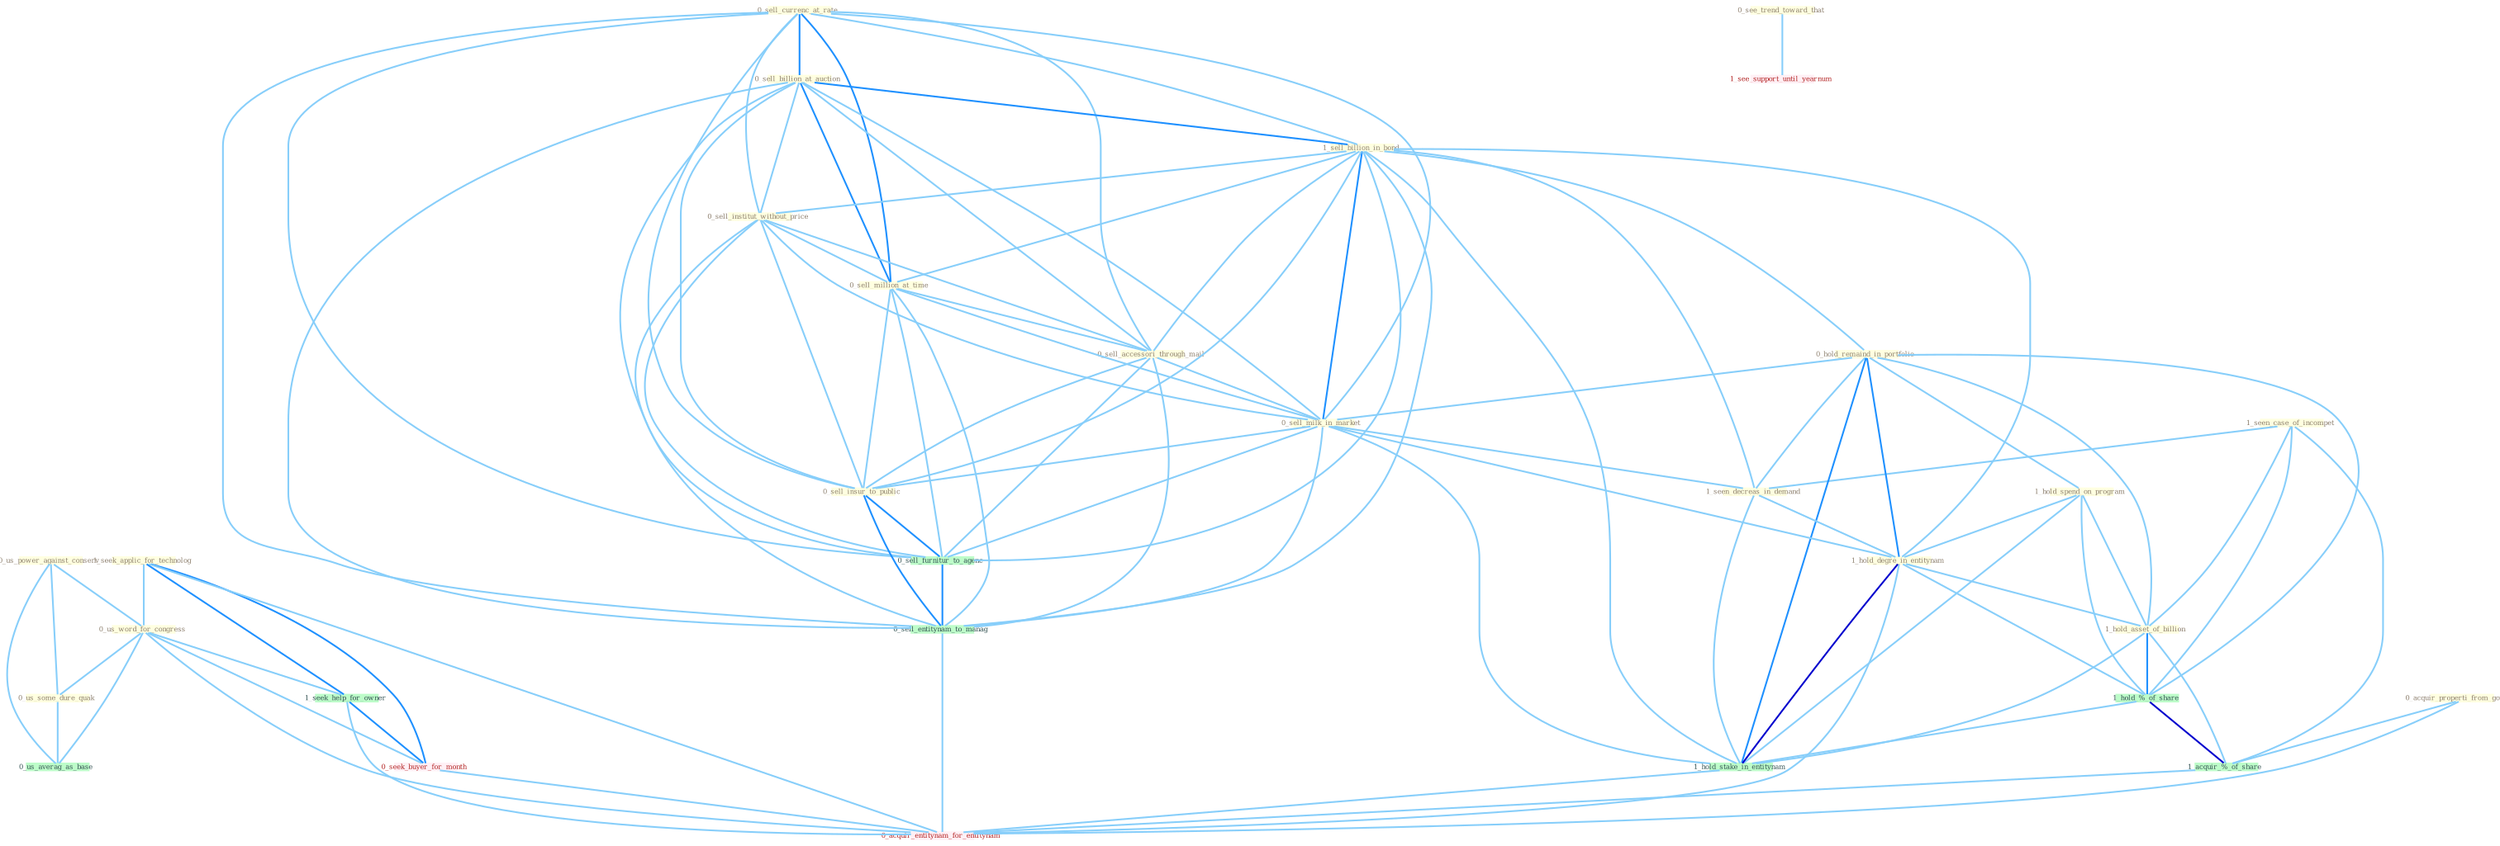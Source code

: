 Graph G{ 
    node
    [shape=polygon,style=filled,width=.5,height=.06,color="#BDFCC9",fixedsize=true,fontsize=4,
    fontcolor="#2f4f4f"];
    {node
    [color="#ffffe0", fontcolor="#8b7d6b"] "0_us_power_against_conserv " "0_sell_currenc_at_rate " "0_sell_billion_at_auction " "1_seek_applic_for_technolog " "1_sell_billion_in_bond " "0_us_word_for_congress " "1_seen_case_of_incompet " "0_sell_institut_without_price " "0_sell_million_at_time " "0_hold_remaind_in_portfolio " "0_sell_accessori_through_mail " "1_hold_spend_on_program " "0_sell_milk_in_market " "0_acquir_properti_from_govern " "1_seen_decreas_in_demand " "1_hold_degre_in_entitynam " "0_sell_insur_to_public " "0_us_some_dure_quak " "0_see_trend_toward_that " "1_hold_asset_of_billion "}
{node [color="#fff0f5", fontcolor="#b22222"] "0_seek_buyer_for_month " "1_see_support_until_yearnum " "0_acquir_entitynam_for_entitynam "}
edge [color="#B0E2FF"];

	"0_us_power_against_conserv " -- "0_us_word_for_congress " [w="1", color="#87cefa" ];
	"0_us_power_against_conserv " -- "0_us_some_dure_quak " [w="1", color="#87cefa" ];
	"0_us_power_against_conserv " -- "0_us_averag_as_base " [w="1", color="#87cefa" ];
	"0_sell_currenc_at_rate " -- "0_sell_billion_at_auction " [w="2", color="#1e90ff" , len=0.8];
	"0_sell_currenc_at_rate " -- "1_sell_billion_in_bond " [w="1", color="#87cefa" ];
	"0_sell_currenc_at_rate " -- "0_sell_institut_without_price " [w="1", color="#87cefa" ];
	"0_sell_currenc_at_rate " -- "0_sell_million_at_time " [w="2", color="#1e90ff" , len=0.8];
	"0_sell_currenc_at_rate " -- "0_sell_accessori_through_mail " [w="1", color="#87cefa" ];
	"0_sell_currenc_at_rate " -- "0_sell_milk_in_market " [w="1", color="#87cefa" ];
	"0_sell_currenc_at_rate " -- "0_sell_insur_to_public " [w="1", color="#87cefa" ];
	"0_sell_currenc_at_rate " -- "0_sell_furnitur_to_agenc " [w="1", color="#87cefa" ];
	"0_sell_currenc_at_rate " -- "0_sell_entitynam_to_manag " [w="1", color="#87cefa" ];
	"0_sell_billion_at_auction " -- "1_sell_billion_in_bond " [w="2", color="#1e90ff" , len=0.8];
	"0_sell_billion_at_auction " -- "0_sell_institut_without_price " [w="1", color="#87cefa" ];
	"0_sell_billion_at_auction " -- "0_sell_million_at_time " [w="2", color="#1e90ff" , len=0.8];
	"0_sell_billion_at_auction " -- "0_sell_accessori_through_mail " [w="1", color="#87cefa" ];
	"0_sell_billion_at_auction " -- "0_sell_milk_in_market " [w="1", color="#87cefa" ];
	"0_sell_billion_at_auction " -- "0_sell_insur_to_public " [w="1", color="#87cefa" ];
	"0_sell_billion_at_auction " -- "0_sell_furnitur_to_agenc " [w="1", color="#87cefa" ];
	"0_sell_billion_at_auction " -- "0_sell_entitynam_to_manag " [w="1", color="#87cefa" ];
	"1_seek_applic_for_technolog " -- "0_us_word_for_congress " [w="1", color="#87cefa" ];
	"1_seek_applic_for_technolog " -- "1_seek_help_for_owner " [w="2", color="#1e90ff" , len=0.8];
	"1_seek_applic_for_technolog " -- "0_seek_buyer_for_month " [w="2", color="#1e90ff" , len=0.8];
	"1_seek_applic_for_technolog " -- "0_acquir_entitynam_for_entitynam " [w="1", color="#87cefa" ];
	"1_sell_billion_in_bond " -- "0_sell_institut_without_price " [w="1", color="#87cefa" ];
	"1_sell_billion_in_bond " -- "0_sell_million_at_time " [w="1", color="#87cefa" ];
	"1_sell_billion_in_bond " -- "0_hold_remaind_in_portfolio " [w="1", color="#87cefa" ];
	"1_sell_billion_in_bond " -- "0_sell_accessori_through_mail " [w="1", color="#87cefa" ];
	"1_sell_billion_in_bond " -- "0_sell_milk_in_market " [w="2", color="#1e90ff" , len=0.8];
	"1_sell_billion_in_bond " -- "1_seen_decreas_in_demand " [w="1", color="#87cefa" ];
	"1_sell_billion_in_bond " -- "1_hold_degre_in_entitynam " [w="1", color="#87cefa" ];
	"1_sell_billion_in_bond " -- "0_sell_insur_to_public " [w="1", color="#87cefa" ];
	"1_sell_billion_in_bond " -- "1_hold_stake_in_entitynam " [w="1", color="#87cefa" ];
	"1_sell_billion_in_bond " -- "0_sell_furnitur_to_agenc " [w="1", color="#87cefa" ];
	"1_sell_billion_in_bond " -- "0_sell_entitynam_to_manag " [w="1", color="#87cefa" ];
	"0_us_word_for_congress " -- "0_us_some_dure_quak " [w="1", color="#87cefa" ];
	"0_us_word_for_congress " -- "1_seek_help_for_owner " [w="1", color="#87cefa" ];
	"0_us_word_for_congress " -- "0_seek_buyer_for_month " [w="1", color="#87cefa" ];
	"0_us_word_for_congress " -- "0_us_averag_as_base " [w="1", color="#87cefa" ];
	"0_us_word_for_congress " -- "0_acquir_entitynam_for_entitynam " [w="1", color="#87cefa" ];
	"1_seen_case_of_incompet " -- "1_seen_decreas_in_demand " [w="1", color="#87cefa" ];
	"1_seen_case_of_incompet " -- "1_hold_asset_of_billion " [w="1", color="#87cefa" ];
	"1_seen_case_of_incompet " -- "1_hold_%_of_share " [w="1", color="#87cefa" ];
	"1_seen_case_of_incompet " -- "1_acquir_%_of_share " [w="1", color="#87cefa" ];
	"0_sell_institut_without_price " -- "0_sell_million_at_time " [w="1", color="#87cefa" ];
	"0_sell_institut_without_price " -- "0_sell_accessori_through_mail " [w="1", color="#87cefa" ];
	"0_sell_institut_without_price " -- "0_sell_milk_in_market " [w="1", color="#87cefa" ];
	"0_sell_institut_without_price " -- "0_sell_insur_to_public " [w="1", color="#87cefa" ];
	"0_sell_institut_without_price " -- "0_sell_furnitur_to_agenc " [w="1", color="#87cefa" ];
	"0_sell_institut_without_price " -- "0_sell_entitynam_to_manag " [w="1", color="#87cefa" ];
	"0_sell_million_at_time " -- "0_sell_accessori_through_mail " [w="1", color="#87cefa" ];
	"0_sell_million_at_time " -- "0_sell_milk_in_market " [w="1", color="#87cefa" ];
	"0_sell_million_at_time " -- "0_sell_insur_to_public " [w="1", color="#87cefa" ];
	"0_sell_million_at_time " -- "0_sell_furnitur_to_agenc " [w="1", color="#87cefa" ];
	"0_sell_million_at_time " -- "0_sell_entitynam_to_manag " [w="1", color="#87cefa" ];
	"0_hold_remaind_in_portfolio " -- "1_hold_spend_on_program " [w="1", color="#87cefa" ];
	"0_hold_remaind_in_portfolio " -- "0_sell_milk_in_market " [w="1", color="#87cefa" ];
	"0_hold_remaind_in_portfolio " -- "1_seen_decreas_in_demand " [w="1", color="#87cefa" ];
	"0_hold_remaind_in_portfolio " -- "1_hold_degre_in_entitynam " [w="2", color="#1e90ff" , len=0.8];
	"0_hold_remaind_in_portfolio " -- "1_hold_asset_of_billion " [w="1", color="#87cefa" ];
	"0_hold_remaind_in_portfolio " -- "1_hold_%_of_share " [w="1", color="#87cefa" ];
	"0_hold_remaind_in_portfolio " -- "1_hold_stake_in_entitynam " [w="2", color="#1e90ff" , len=0.8];
	"0_sell_accessori_through_mail " -- "0_sell_milk_in_market " [w="1", color="#87cefa" ];
	"0_sell_accessori_through_mail " -- "0_sell_insur_to_public " [w="1", color="#87cefa" ];
	"0_sell_accessori_through_mail " -- "0_sell_furnitur_to_agenc " [w="1", color="#87cefa" ];
	"0_sell_accessori_through_mail " -- "0_sell_entitynam_to_manag " [w="1", color="#87cefa" ];
	"1_hold_spend_on_program " -- "1_hold_degre_in_entitynam " [w="1", color="#87cefa" ];
	"1_hold_spend_on_program " -- "1_hold_asset_of_billion " [w="1", color="#87cefa" ];
	"1_hold_spend_on_program " -- "1_hold_%_of_share " [w="1", color="#87cefa" ];
	"1_hold_spend_on_program " -- "1_hold_stake_in_entitynam " [w="1", color="#87cefa" ];
	"0_sell_milk_in_market " -- "1_seen_decreas_in_demand " [w="1", color="#87cefa" ];
	"0_sell_milk_in_market " -- "1_hold_degre_in_entitynam " [w="1", color="#87cefa" ];
	"0_sell_milk_in_market " -- "0_sell_insur_to_public " [w="1", color="#87cefa" ];
	"0_sell_milk_in_market " -- "1_hold_stake_in_entitynam " [w="1", color="#87cefa" ];
	"0_sell_milk_in_market " -- "0_sell_furnitur_to_agenc " [w="1", color="#87cefa" ];
	"0_sell_milk_in_market " -- "0_sell_entitynam_to_manag " [w="1", color="#87cefa" ];
	"0_acquir_properti_from_govern " -- "1_acquir_%_of_share " [w="1", color="#87cefa" ];
	"0_acquir_properti_from_govern " -- "0_acquir_entitynam_for_entitynam " [w="1", color="#87cefa" ];
	"1_seen_decreas_in_demand " -- "1_hold_degre_in_entitynam " [w="1", color="#87cefa" ];
	"1_seen_decreas_in_demand " -- "1_hold_stake_in_entitynam " [w="1", color="#87cefa" ];
	"1_hold_degre_in_entitynam " -- "1_hold_asset_of_billion " [w="1", color="#87cefa" ];
	"1_hold_degre_in_entitynam " -- "1_hold_%_of_share " [w="1", color="#87cefa" ];
	"1_hold_degre_in_entitynam " -- "1_hold_stake_in_entitynam " [w="3", color="#0000cd" , len=0.6];
	"1_hold_degre_in_entitynam " -- "0_acquir_entitynam_for_entitynam " [w="1", color="#87cefa" ];
	"0_sell_insur_to_public " -- "0_sell_furnitur_to_agenc " [w="2", color="#1e90ff" , len=0.8];
	"0_sell_insur_to_public " -- "0_sell_entitynam_to_manag " [w="2", color="#1e90ff" , len=0.8];
	"0_us_some_dure_quak " -- "0_us_averag_as_base " [w="1", color="#87cefa" ];
	"0_see_trend_toward_that " -- "1_see_support_until_yearnum " [w="1", color="#87cefa" ];
	"1_hold_asset_of_billion " -- "1_hold_%_of_share " [w="2", color="#1e90ff" , len=0.8];
	"1_hold_asset_of_billion " -- "1_hold_stake_in_entitynam " [w="1", color="#87cefa" ];
	"1_hold_asset_of_billion " -- "1_acquir_%_of_share " [w="1", color="#87cefa" ];
	"1_hold_%_of_share " -- "1_hold_stake_in_entitynam " [w="1", color="#87cefa" ];
	"1_hold_%_of_share " -- "1_acquir_%_of_share " [w="3", color="#0000cd" , len=0.6];
	"1_hold_stake_in_entitynam " -- "0_acquir_entitynam_for_entitynam " [w="1", color="#87cefa" ];
	"1_seek_help_for_owner " -- "0_seek_buyer_for_month " [w="2", color="#1e90ff" , len=0.8];
	"1_seek_help_for_owner " -- "0_acquir_entitynam_for_entitynam " [w="1", color="#87cefa" ];
	"0_seek_buyer_for_month " -- "0_acquir_entitynam_for_entitynam " [w="1", color="#87cefa" ];
	"1_acquir_%_of_share " -- "0_acquir_entitynam_for_entitynam " [w="1", color="#87cefa" ];
	"0_sell_furnitur_to_agenc " -- "0_sell_entitynam_to_manag " [w="2", color="#1e90ff" , len=0.8];
	"0_sell_entitynam_to_manag " -- "0_acquir_entitynam_for_entitynam " [w="1", color="#87cefa" ];
}